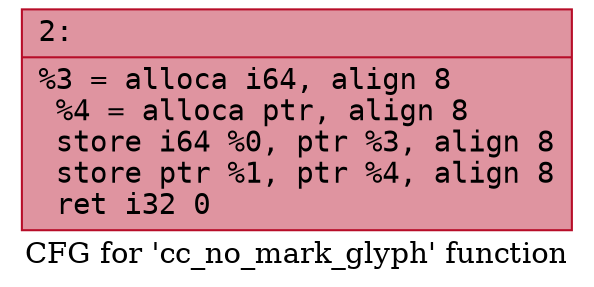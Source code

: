 digraph "CFG for 'cc_no_mark_glyph' function" {
	label="CFG for 'cc_no_mark_glyph' function";

	Node0x600002017c50 [shape=record,color="#b70d28ff", style=filled, fillcolor="#b70d2870" fontname="Courier",label="{2:\l|  %3 = alloca i64, align 8\l  %4 = alloca ptr, align 8\l  store i64 %0, ptr %3, align 8\l  store ptr %1, ptr %4, align 8\l  ret i32 0\l}"];
}
